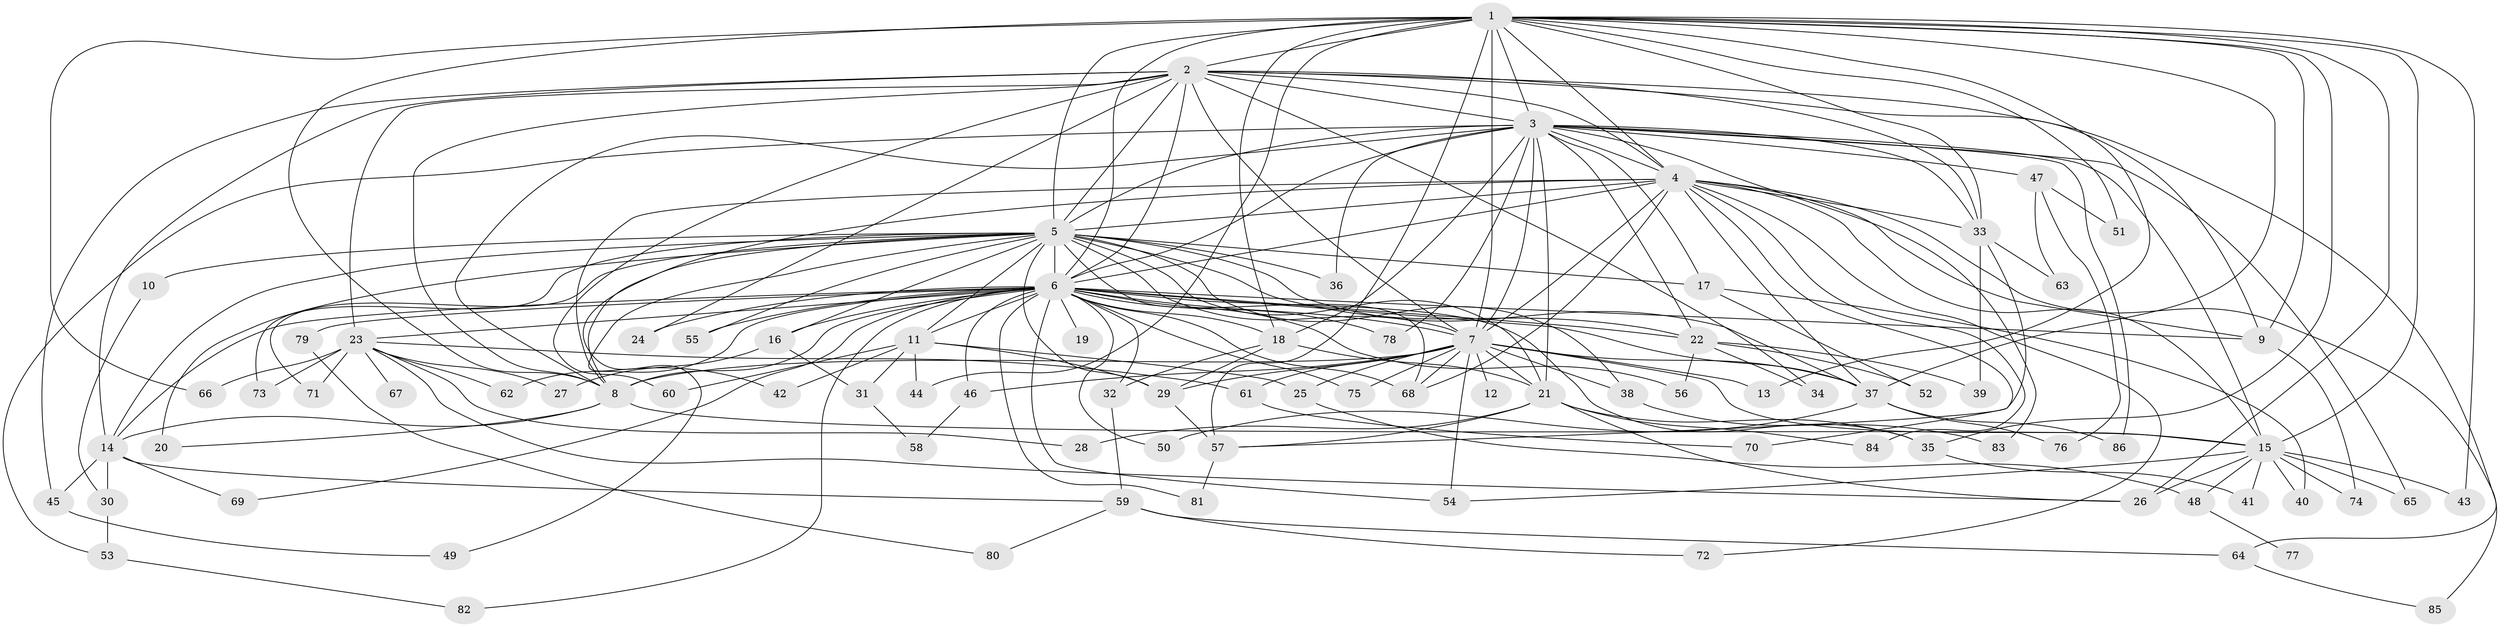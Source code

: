 // original degree distribution, {19: 0.006993006993006993, 20: 0.006993006993006993, 25: 0.02097902097902098, 21: 0.013986013986013986, 26: 0.006993006993006993, 18: 0.006993006993006993, 28: 0.006993006993006993, 4: 0.09090909090909091, 8: 0.027972027972027972, 3: 0.1888111888111888, 2: 0.5454545454545454, 10: 0.006993006993006993, 6: 0.02097902097902098, 5: 0.027972027972027972, 7: 0.006993006993006993, 9: 0.013986013986013986}
// Generated by graph-tools (version 1.1) at 2025/49/03/04/25 22:49:32]
// undirected, 86 vertices, 203 edges
graph export_dot {
  node [color=gray90,style=filled];
  1;
  2;
  3;
  4;
  5;
  6;
  7;
  8;
  9;
  10;
  11;
  12;
  13;
  14;
  15;
  16;
  17;
  18;
  19;
  20;
  21;
  22;
  23;
  24;
  25;
  26;
  27;
  28;
  29;
  30;
  31;
  32;
  33;
  34;
  35;
  36;
  37;
  38;
  39;
  40;
  41;
  42;
  43;
  44;
  45;
  46;
  47;
  48;
  49;
  50;
  51;
  52;
  53;
  54;
  55;
  56;
  57;
  58;
  59;
  60;
  61;
  62;
  63;
  64;
  65;
  66;
  67;
  68;
  69;
  70;
  71;
  72;
  73;
  74;
  75;
  76;
  77;
  78;
  79;
  80;
  81;
  82;
  83;
  84;
  85;
  86;
  1 -- 2 [weight=2.0];
  1 -- 3 [weight=2.0];
  1 -- 4 [weight=3.0];
  1 -- 5 [weight=4.0];
  1 -- 6 [weight=3.0];
  1 -- 7 [weight=3.0];
  1 -- 8 [weight=2.0];
  1 -- 9 [weight=1.0];
  1 -- 13 [weight=1.0];
  1 -- 15 [weight=1.0];
  1 -- 18 [weight=1.0];
  1 -- 26 [weight=2.0];
  1 -- 33 [weight=1.0];
  1 -- 35 [weight=1.0];
  1 -- 37 [weight=1.0];
  1 -- 43 [weight=1.0];
  1 -- 44 [weight=1.0];
  1 -- 51 [weight=1.0];
  1 -- 57 [weight=1.0];
  1 -- 66 [weight=1.0];
  2 -- 3 [weight=1.0];
  2 -- 4 [weight=2.0];
  2 -- 5 [weight=2.0];
  2 -- 6 [weight=2.0];
  2 -- 7 [weight=1.0];
  2 -- 8 [weight=1.0];
  2 -- 9 [weight=1.0];
  2 -- 14 [weight=1.0];
  2 -- 23 [weight=1.0];
  2 -- 24 [weight=1.0];
  2 -- 33 [weight=1.0];
  2 -- 34 [weight=1.0];
  2 -- 45 [weight=1.0];
  2 -- 60 [weight=1.0];
  2 -- 64 [weight=1.0];
  3 -- 4 [weight=1.0];
  3 -- 5 [weight=2.0];
  3 -- 6 [weight=2.0];
  3 -- 7 [weight=1.0];
  3 -- 8 [weight=2.0];
  3 -- 15 [weight=1.0];
  3 -- 17 [weight=1.0];
  3 -- 18 [weight=1.0];
  3 -- 21 [weight=1.0];
  3 -- 22 [weight=1.0];
  3 -- 33 [weight=1.0];
  3 -- 36 [weight=1.0];
  3 -- 47 [weight=1.0];
  3 -- 53 [weight=1.0];
  3 -- 65 [weight=1.0];
  3 -- 78 [weight=1.0];
  3 -- 83 [weight=1.0];
  3 -- 86 [weight=1.0];
  4 -- 5 [weight=2.0];
  4 -- 6 [weight=2.0];
  4 -- 7 [weight=1.0];
  4 -- 8 [weight=1.0];
  4 -- 9 [weight=1.0];
  4 -- 15 [weight=1.0];
  4 -- 33 [weight=1.0];
  4 -- 37 [weight=1.0];
  4 -- 49 [weight=1.0];
  4 -- 68 [weight=1.0];
  4 -- 70 [weight=1.0];
  4 -- 72 [weight=1.0];
  4 -- 84 [weight=1.0];
  4 -- 85 [weight=1.0];
  5 -- 6 [weight=3.0];
  5 -- 7 [weight=2.0];
  5 -- 8 [weight=3.0];
  5 -- 10 [weight=2.0];
  5 -- 11 [weight=1.0];
  5 -- 14 [weight=2.0];
  5 -- 16 [weight=1.0];
  5 -- 17 [weight=3.0];
  5 -- 20 [weight=2.0];
  5 -- 21 [weight=1.0];
  5 -- 22 [weight=2.0];
  5 -- 29 [weight=1.0];
  5 -- 36 [weight=1.0];
  5 -- 37 [weight=1.0];
  5 -- 38 [weight=2.0];
  5 -- 42 [weight=1.0];
  5 -- 55 [weight=1.0];
  5 -- 68 [weight=1.0];
  5 -- 71 [weight=1.0];
  5 -- 73 [weight=1.0];
  6 -- 7 [weight=2.0];
  6 -- 8 [weight=14.0];
  6 -- 9 [weight=1.0];
  6 -- 11 [weight=1.0];
  6 -- 14 [weight=1.0];
  6 -- 16 [weight=1.0];
  6 -- 18 [weight=2.0];
  6 -- 19 [weight=2.0];
  6 -- 22 [weight=1.0];
  6 -- 23 [weight=3.0];
  6 -- 24 [weight=1.0];
  6 -- 32 [weight=1.0];
  6 -- 35 [weight=1.0];
  6 -- 37 [weight=1.0];
  6 -- 46 [weight=1.0];
  6 -- 50 [weight=2.0];
  6 -- 54 [weight=1.0];
  6 -- 55 [weight=1.0];
  6 -- 56 [weight=1.0];
  6 -- 62 [weight=1.0];
  6 -- 68 [weight=1.0];
  6 -- 69 [weight=1.0];
  6 -- 75 [weight=1.0];
  6 -- 78 [weight=1.0];
  6 -- 79 [weight=1.0];
  6 -- 81 [weight=1.0];
  6 -- 82 [weight=1.0];
  7 -- 8 [weight=1.0];
  7 -- 12 [weight=1.0];
  7 -- 13 [weight=1.0];
  7 -- 15 [weight=1.0];
  7 -- 21 [weight=1.0];
  7 -- 25 [weight=1.0];
  7 -- 29 [weight=1.0];
  7 -- 37 [weight=1.0];
  7 -- 38 [weight=1.0];
  7 -- 46 [weight=1.0];
  7 -- 54 [weight=1.0];
  7 -- 61 [weight=1.0];
  7 -- 68 [weight=1.0];
  7 -- 75 [weight=1.0];
  8 -- 14 [weight=1.0];
  8 -- 15 [weight=2.0];
  8 -- 20 [weight=1.0];
  9 -- 74 [weight=1.0];
  10 -- 30 [weight=1.0];
  11 -- 25 [weight=1.0];
  11 -- 29 [weight=1.0];
  11 -- 31 [weight=1.0];
  11 -- 42 [weight=1.0];
  11 -- 44 [weight=1.0];
  11 -- 60 [weight=1.0];
  14 -- 30 [weight=1.0];
  14 -- 45 [weight=1.0];
  14 -- 59 [weight=1.0];
  14 -- 69 [weight=1.0];
  15 -- 26 [weight=1.0];
  15 -- 40 [weight=1.0];
  15 -- 41 [weight=1.0];
  15 -- 43 [weight=1.0];
  15 -- 48 [weight=1.0];
  15 -- 54 [weight=1.0];
  15 -- 65 [weight=1.0];
  15 -- 74 [weight=1.0];
  16 -- 27 [weight=1.0];
  16 -- 31 [weight=1.0];
  17 -- 40 [weight=1.0];
  17 -- 52 [weight=1.0];
  18 -- 21 [weight=1.0];
  18 -- 29 [weight=1.0];
  18 -- 32 [weight=1.0];
  21 -- 26 [weight=1.0];
  21 -- 28 [weight=1.0];
  21 -- 35 [weight=1.0];
  21 -- 57 [weight=1.0];
  21 -- 84 [weight=1.0];
  22 -- 34 [weight=1.0];
  22 -- 39 [weight=1.0];
  22 -- 52 [weight=1.0];
  22 -- 56 [weight=1.0];
  23 -- 26 [weight=1.0];
  23 -- 27 [weight=1.0];
  23 -- 28 [weight=1.0];
  23 -- 61 [weight=1.0];
  23 -- 62 [weight=1.0];
  23 -- 66 [weight=1.0];
  23 -- 67 [weight=2.0];
  23 -- 71 [weight=1.0];
  23 -- 73 [weight=1.0];
  25 -- 48 [weight=1.0];
  29 -- 57 [weight=1.0];
  30 -- 53 [weight=1.0];
  31 -- 58 [weight=1.0];
  32 -- 59 [weight=1.0];
  33 -- 39 [weight=1.0];
  33 -- 57 [weight=1.0];
  33 -- 63 [weight=1.0];
  35 -- 41 [weight=1.0];
  37 -- 50 [weight=1.0];
  37 -- 76 [weight=1.0];
  37 -- 86 [weight=1.0];
  38 -- 83 [weight=1.0];
  45 -- 49 [weight=1.0];
  46 -- 58 [weight=1.0];
  47 -- 51 [weight=1.0];
  47 -- 63 [weight=1.0];
  47 -- 76 [weight=1.0];
  48 -- 77 [weight=1.0];
  53 -- 82 [weight=1.0];
  57 -- 81 [weight=1.0];
  59 -- 64 [weight=1.0];
  59 -- 72 [weight=1.0];
  59 -- 80 [weight=1.0];
  61 -- 70 [weight=1.0];
  64 -- 85 [weight=1.0];
  79 -- 80 [weight=1.0];
}

